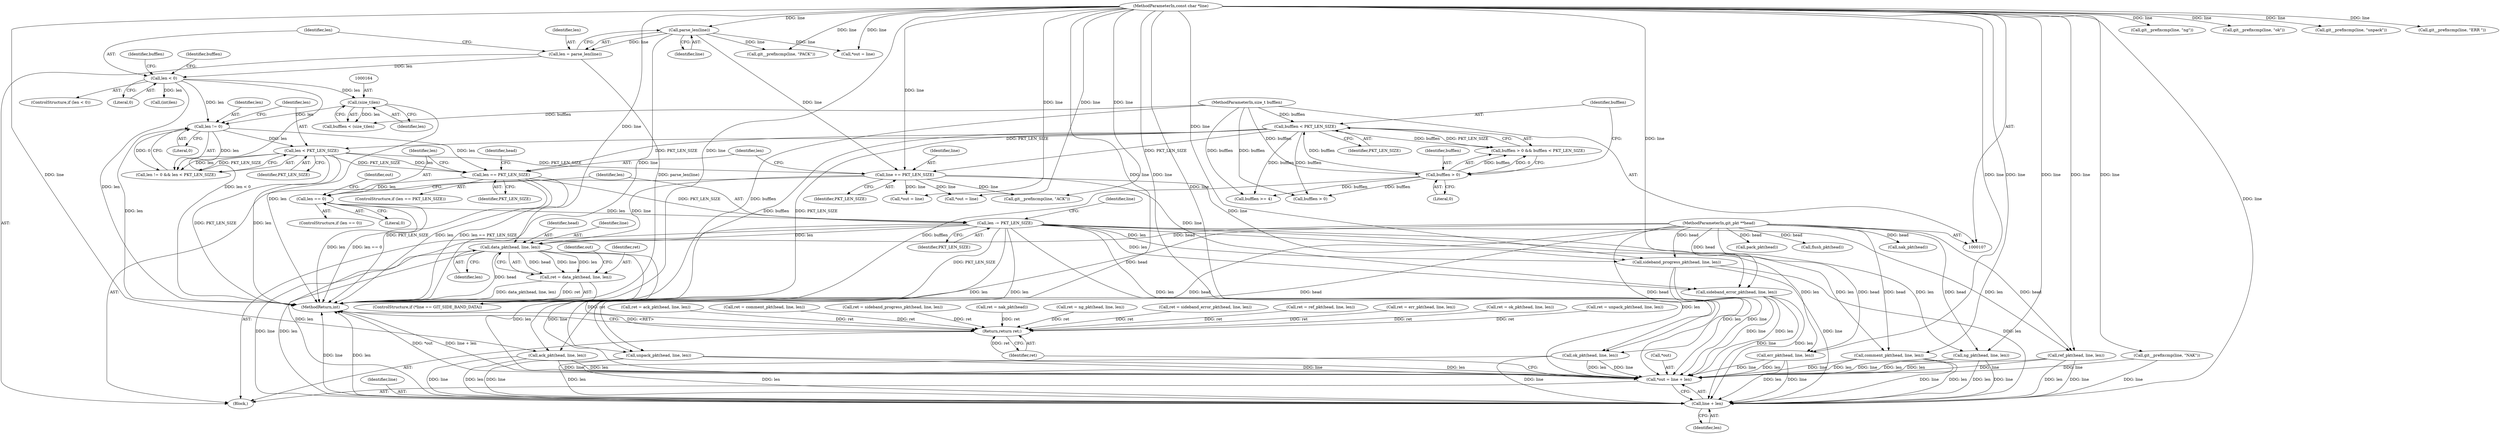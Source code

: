 digraph "0_libgit2_66e3774d279672ee51c3b54545a79d20d1ada834@pointer" {
"1000218" [label="(Call,data_pkt(head, line, len))"];
"1000108" [label="(MethodParameterIn,git_pkt **head)"];
"1000178" [label="(Call,line += PKT_LEN_SIZE)"];
"1000120" [label="(Call,bufflen < PKT_LEN_SIZE)"];
"1000117" [label="(Call,bufflen > 0)"];
"1000111" [label="(MethodParameterIn,size_t bufflen)"];
"1000173" [label="(Call,len < PKT_LEN_SIZE)"];
"1000170" [label="(Call,len != 0)"];
"1000130" [label="(Call,len < 0)"];
"1000125" [label="(Call,len = parse_len(line))"];
"1000127" [label="(Call,parse_len(line))"];
"1000109" [label="(MethodParameterIn,const char *line)"];
"1000163" [label="(Call,(size_t)len)"];
"1000208" [label="(Call,len -= PKT_LEN_SIZE)"];
"1000182" [label="(Call,len == PKT_LEN_SIZE)"];
"1000197" [label="(Call,len == 0)"];
"1000216" [label="(Call,ret = data_pkt(head, line, len))"];
"1000341" [label="(Return,return ret;)"];
"1000335" [label="(Call,*out = line + len)"];
"1000338" [label="(Call,line + len)"];
"1000217" [label="(Identifier,ret)"];
"1000169" [label="(Call,len != 0 && len < PKT_LEN_SIZE)"];
"1000218" [label="(Call,data_pkt(head, line, len))"];
"1000307" [label="(Call,git__prefixcmp(line, \"ng\"))"];
"1000108" [label="(MethodParameterIn,git_pkt **head)"];
"1000219" [label="(Identifier,head)"];
"1000161" [label="(Call,bufflen < (size_t)len)"];
"1000240" [label="(Call,ret = sideband_error_pkt(head, line, len))"];
"1000276" [label="(Call,err_pkt(head, line, len))"];
"1000131" [label="(Identifier,len)"];
"1000295" [label="(Call,git__prefixcmp(line, \"ok\"))"];
"1000329" [label="(Call,ret = ref_pkt(head, line, len))"];
"1000172" [label="(Literal,0)"];
"1000300" [label="(Call,ok_pkt(head, line, len))"];
"1000336" [label="(Call,*out)"];
"1000254" [label="(Call,ack_pkt(head, line, len))"];
"1000190" [label="(Call,*out = line)"];
"1000182" [label="(Call,len == PKT_LEN_SIZE)"];
"1000203" [label="(Identifier,out)"];
"1000342" [label="(Identifier,ret)"];
"1000211" [label="(ControlStructure,if (*line == GIT_SIDE_BAND_DATA))"];
"1000120" [label="(Call,bufflen < PKT_LEN_SIZE)"];
"1000171" [label="(Identifier,len)"];
"1000288" [label="(Call,comment_pkt(head, line, len))"];
"1000337" [label="(Identifier,out)"];
"1000153" [label="(Call,(int)len)"];
"1000150" [label="(Call,pack_pkt(head))"];
"1000221" [label="(Identifier,len)"];
"1000165" [label="(Identifier,len)"];
"1000341" [label="(Return,return ret;)"];
"1000199" [label="(Literal,0)"];
"1000121" [label="(Identifier,bufflen)"];
"1000130" [label="(Call,len < 0)"];
"1000129" [label="(ControlStructure,if (len < 0))"];
"1000188" [label="(Identifier,head)"];
"1000197" [label="(Call,len == 0)"];
"1000339" [label="(Identifier,line)"];
"1000128" [label="(Identifier,line)"];
"1000274" [label="(Call,ret = err_pkt(head, line, len))"];
"1000119" [label="(Literal,0)"];
"1000249" [label="(Call,git__prefixcmp(line, \"ACK\"))"];
"1000122" [label="(Identifier,PKT_LEN_SIZE)"];
"1000298" [label="(Call,ret = ok_pkt(head, line, len))"];
"1000322" [label="(Call,ret = unpack_pkt(head, line, len))"];
"1000170" [label="(Call,len != 0)"];
"1000206" [label="(Call,flush_pkt(head))"];
"1000159" [label="(Identifier,bufflen)"];
"1000140" [label="(Call,git__prefixcmp(line, \"PACK\"))"];
"1000209" [label="(Identifier,len)"];
"1000145" [label="(Call,*out = line)"];
"1000252" [label="(Call,ret = ack_pkt(head, line, len))"];
"1000180" [label="(Identifier,PKT_LEN_SIZE)"];
"1000181" [label="(ControlStructure,if (len == PKT_LEN_SIZE))"];
"1000125" [label="(Call,len = parse_len(line))"];
"1000335" [label="(Call,*out = line + len)"];
"1000116" [label="(Call,bufflen > 0 && bufflen < PKT_LEN_SIZE)"];
"1000137" [label="(Identifier,bufflen)"];
"1000173" [label="(Call,len < PKT_LEN_SIZE)"];
"1000127" [label="(Call,parse_len(line))"];
"1000118" [label="(Identifier,bufflen)"];
"1000319" [label="(Call,git__prefixcmp(line, \"unpack\"))"];
"1000198" [label="(Identifier,len)"];
"1000343" [label="(MethodReturn,int)"];
"1000286" [label="(Call,ret = comment_pkt(head, line, len))"];
"1000230" [label="(Call,sideband_progress_pkt(head, line, len))"];
"1000338" [label="(Call,line + len)"];
"1000158" [label="(Call,bufflen > 0)"];
"1000210" [label="(Identifier,PKT_LEN_SIZE)"];
"1000126" [label="(Identifier,len)"];
"1000214" [label="(Identifier,line)"];
"1000331" [label="(Call,ref_pkt(head, line, len))"];
"1000312" [label="(Call,ng_pkt(head, line, len))"];
"1000220" [label="(Identifier,line)"];
"1000201" [label="(Call,*out = line)"];
"1000228" [label="(Call,ret = sideband_progress_pkt(head, line, len))"];
"1000261" [label="(Call,git__prefixcmp(line, \"NAK\"))"];
"1000112" [label="(Block,)"];
"1000175" [label="(Identifier,PKT_LEN_SIZE)"];
"1000340" [label="(Identifier,len)"];
"1000208" [label="(Call,len -= PKT_LEN_SIZE)"];
"1000117" [label="(Call,bufflen > 0)"];
"1000163" [label="(Call,(size_t)len)"];
"1000109" [label="(MethodParameterIn,const char *line)"];
"1000196" [label="(ControlStructure,if (len == 0))"];
"1000216" [label="(Call,ret = data_pkt(head, line, len))"];
"1000179" [label="(Identifier,line)"];
"1000271" [label="(Call,git__prefixcmp(line, \"ERR \"))"];
"1000174" [label="(Identifier,len)"];
"1000178" [label="(Call,line += PKT_LEN_SIZE)"];
"1000324" [label="(Call,unpack_pkt(head, line, len))"];
"1000242" [label="(Call,sideband_error_pkt(head, line, len))"];
"1000264" [label="(Call,ret = nak_pkt(head))"];
"1000132" [label="(Literal,0)"];
"1000310" [label="(Call,ret = ng_pkt(head, line, len))"];
"1000266" [label="(Call,nak_pkt(head))"];
"1000184" [label="(Identifier,PKT_LEN_SIZE)"];
"1000136" [label="(Call,bufflen >= 4)"];
"1000183" [label="(Identifier,len)"];
"1000111" [label="(MethodParameterIn,size_t bufflen)"];
"1000218" -> "1000216"  [label="AST: "];
"1000218" -> "1000221"  [label="CFG: "];
"1000219" -> "1000218"  [label="AST: "];
"1000220" -> "1000218"  [label="AST: "];
"1000221" -> "1000218"  [label="AST: "];
"1000216" -> "1000218"  [label="CFG: "];
"1000218" -> "1000343"  [label="DDG: head"];
"1000218" -> "1000216"  [label="DDG: head"];
"1000218" -> "1000216"  [label="DDG: line"];
"1000218" -> "1000216"  [label="DDG: len"];
"1000108" -> "1000218"  [label="DDG: head"];
"1000178" -> "1000218"  [label="DDG: line"];
"1000109" -> "1000218"  [label="DDG: line"];
"1000208" -> "1000218"  [label="DDG: len"];
"1000218" -> "1000335"  [label="DDG: line"];
"1000218" -> "1000335"  [label="DDG: len"];
"1000218" -> "1000338"  [label="DDG: line"];
"1000218" -> "1000338"  [label="DDG: len"];
"1000108" -> "1000107"  [label="AST: "];
"1000108" -> "1000343"  [label="DDG: head"];
"1000108" -> "1000150"  [label="DDG: head"];
"1000108" -> "1000206"  [label="DDG: head"];
"1000108" -> "1000230"  [label="DDG: head"];
"1000108" -> "1000242"  [label="DDG: head"];
"1000108" -> "1000254"  [label="DDG: head"];
"1000108" -> "1000266"  [label="DDG: head"];
"1000108" -> "1000276"  [label="DDG: head"];
"1000108" -> "1000288"  [label="DDG: head"];
"1000108" -> "1000300"  [label="DDG: head"];
"1000108" -> "1000312"  [label="DDG: head"];
"1000108" -> "1000324"  [label="DDG: head"];
"1000108" -> "1000331"  [label="DDG: head"];
"1000178" -> "1000112"  [label="AST: "];
"1000178" -> "1000180"  [label="CFG: "];
"1000179" -> "1000178"  [label="AST: "];
"1000180" -> "1000178"  [label="AST: "];
"1000183" -> "1000178"  [label="CFG: "];
"1000120" -> "1000178"  [label="DDG: PKT_LEN_SIZE"];
"1000173" -> "1000178"  [label="DDG: PKT_LEN_SIZE"];
"1000127" -> "1000178"  [label="DDG: line"];
"1000109" -> "1000178"  [label="DDG: line"];
"1000178" -> "1000190"  [label="DDG: line"];
"1000178" -> "1000201"  [label="DDG: line"];
"1000178" -> "1000230"  [label="DDG: line"];
"1000178" -> "1000242"  [label="DDG: line"];
"1000178" -> "1000249"  [label="DDG: line"];
"1000120" -> "1000116"  [label="AST: "];
"1000120" -> "1000122"  [label="CFG: "];
"1000121" -> "1000120"  [label="AST: "];
"1000122" -> "1000120"  [label="AST: "];
"1000116" -> "1000120"  [label="CFG: "];
"1000120" -> "1000343"  [label="DDG: bufflen"];
"1000120" -> "1000343"  [label="DDG: PKT_LEN_SIZE"];
"1000120" -> "1000116"  [label="DDG: bufflen"];
"1000120" -> "1000116"  [label="DDG: PKT_LEN_SIZE"];
"1000117" -> "1000120"  [label="DDG: bufflen"];
"1000111" -> "1000120"  [label="DDG: bufflen"];
"1000120" -> "1000136"  [label="DDG: bufflen"];
"1000120" -> "1000158"  [label="DDG: bufflen"];
"1000120" -> "1000173"  [label="DDG: PKT_LEN_SIZE"];
"1000120" -> "1000182"  [label="DDG: PKT_LEN_SIZE"];
"1000117" -> "1000116"  [label="AST: "];
"1000117" -> "1000119"  [label="CFG: "];
"1000118" -> "1000117"  [label="AST: "];
"1000119" -> "1000117"  [label="AST: "];
"1000121" -> "1000117"  [label="CFG: "];
"1000116" -> "1000117"  [label="CFG: "];
"1000117" -> "1000343"  [label="DDG: bufflen"];
"1000117" -> "1000116"  [label="DDG: bufflen"];
"1000117" -> "1000116"  [label="DDG: 0"];
"1000111" -> "1000117"  [label="DDG: bufflen"];
"1000117" -> "1000136"  [label="DDG: bufflen"];
"1000117" -> "1000158"  [label="DDG: bufflen"];
"1000111" -> "1000107"  [label="AST: "];
"1000111" -> "1000343"  [label="DDG: bufflen"];
"1000111" -> "1000136"  [label="DDG: bufflen"];
"1000111" -> "1000158"  [label="DDG: bufflen"];
"1000111" -> "1000161"  [label="DDG: bufflen"];
"1000173" -> "1000169"  [label="AST: "];
"1000173" -> "1000175"  [label="CFG: "];
"1000174" -> "1000173"  [label="AST: "];
"1000175" -> "1000173"  [label="AST: "];
"1000169" -> "1000173"  [label="CFG: "];
"1000173" -> "1000343"  [label="DDG: len"];
"1000173" -> "1000343"  [label="DDG: PKT_LEN_SIZE"];
"1000173" -> "1000169"  [label="DDG: len"];
"1000173" -> "1000169"  [label="DDG: PKT_LEN_SIZE"];
"1000170" -> "1000173"  [label="DDG: len"];
"1000173" -> "1000182"  [label="DDG: len"];
"1000173" -> "1000182"  [label="DDG: PKT_LEN_SIZE"];
"1000170" -> "1000169"  [label="AST: "];
"1000170" -> "1000172"  [label="CFG: "];
"1000171" -> "1000170"  [label="AST: "];
"1000172" -> "1000170"  [label="AST: "];
"1000174" -> "1000170"  [label="CFG: "];
"1000169" -> "1000170"  [label="CFG: "];
"1000170" -> "1000343"  [label="DDG: len"];
"1000170" -> "1000169"  [label="DDG: len"];
"1000170" -> "1000169"  [label="DDG: 0"];
"1000130" -> "1000170"  [label="DDG: len"];
"1000163" -> "1000170"  [label="DDG: len"];
"1000170" -> "1000182"  [label="DDG: len"];
"1000130" -> "1000129"  [label="AST: "];
"1000130" -> "1000132"  [label="CFG: "];
"1000131" -> "1000130"  [label="AST: "];
"1000132" -> "1000130"  [label="AST: "];
"1000137" -> "1000130"  [label="CFG: "];
"1000159" -> "1000130"  [label="CFG: "];
"1000130" -> "1000343"  [label="DDG: len < 0"];
"1000130" -> "1000343"  [label="DDG: len"];
"1000125" -> "1000130"  [label="DDG: len"];
"1000130" -> "1000153"  [label="DDG: len"];
"1000130" -> "1000163"  [label="DDG: len"];
"1000125" -> "1000112"  [label="AST: "];
"1000125" -> "1000127"  [label="CFG: "];
"1000126" -> "1000125"  [label="AST: "];
"1000127" -> "1000125"  [label="AST: "];
"1000131" -> "1000125"  [label="CFG: "];
"1000125" -> "1000343"  [label="DDG: parse_len(line)"];
"1000127" -> "1000125"  [label="DDG: line"];
"1000127" -> "1000128"  [label="CFG: "];
"1000128" -> "1000127"  [label="AST: "];
"1000127" -> "1000343"  [label="DDG: line"];
"1000109" -> "1000127"  [label="DDG: line"];
"1000127" -> "1000140"  [label="DDG: line"];
"1000127" -> "1000145"  [label="DDG: line"];
"1000109" -> "1000107"  [label="AST: "];
"1000109" -> "1000343"  [label="DDG: line"];
"1000109" -> "1000140"  [label="DDG: line"];
"1000109" -> "1000145"  [label="DDG: line"];
"1000109" -> "1000190"  [label="DDG: line"];
"1000109" -> "1000201"  [label="DDG: line"];
"1000109" -> "1000230"  [label="DDG: line"];
"1000109" -> "1000242"  [label="DDG: line"];
"1000109" -> "1000249"  [label="DDG: line"];
"1000109" -> "1000254"  [label="DDG: line"];
"1000109" -> "1000261"  [label="DDG: line"];
"1000109" -> "1000271"  [label="DDG: line"];
"1000109" -> "1000276"  [label="DDG: line"];
"1000109" -> "1000288"  [label="DDG: line"];
"1000109" -> "1000295"  [label="DDG: line"];
"1000109" -> "1000300"  [label="DDG: line"];
"1000109" -> "1000307"  [label="DDG: line"];
"1000109" -> "1000312"  [label="DDG: line"];
"1000109" -> "1000319"  [label="DDG: line"];
"1000109" -> "1000324"  [label="DDG: line"];
"1000109" -> "1000331"  [label="DDG: line"];
"1000109" -> "1000335"  [label="DDG: line"];
"1000109" -> "1000338"  [label="DDG: line"];
"1000163" -> "1000161"  [label="AST: "];
"1000163" -> "1000165"  [label="CFG: "];
"1000164" -> "1000163"  [label="AST: "];
"1000165" -> "1000163"  [label="AST: "];
"1000161" -> "1000163"  [label="CFG: "];
"1000163" -> "1000343"  [label="DDG: len"];
"1000163" -> "1000161"  [label="DDG: len"];
"1000208" -> "1000112"  [label="AST: "];
"1000208" -> "1000210"  [label="CFG: "];
"1000209" -> "1000208"  [label="AST: "];
"1000210" -> "1000208"  [label="AST: "];
"1000214" -> "1000208"  [label="CFG: "];
"1000208" -> "1000343"  [label="DDG: PKT_LEN_SIZE"];
"1000182" -> "1000208"  [label="DDG: PKT_LEN_SIZE"];
"1000197" -> "1000208"  [label="DDG: len"];
"1000208" -> "1000230"  [label="DDG: len"];
"1000208" -> "1000242"  [label="DDG: len"];
"1000208" -> "1000254"  [label="DDG: len"];
"1000208" -> "1000276"  [label="DDG: len"];
"1000208" -> "1000288"  [label="DDG: len"];
"1000208" -> "1000300"  [label="DDG: len"];
"1000208" -> "1000312"  [label="DDG: len"];
"1000208" -> "1000324"  [label="DDG: len"];
"1000208" -> "1000331"  [label="DDG: len"];
"1000208" -> "1000335"  [label="DDG: len"];
"1000208" -> "1000338"  [label="DDG: len"];
"1000182" -> "1000181"  [label="AST: "];
"1000182" -> "1000184"  [label="CFG: "];
"1000183" -> "1000182"  [label="AST: "];
"1000184" -> "1000182"  [label="AST: "];
"1000188" -> "1000182"  [label="CFG: "];
"1000198" -> "1000182"  [label="CFG: "];
"1000182" -> "1000343"  [label="DDG: len == PKT_LEN_SIZE"];
"1000182" -> "1000343"  [label="DDG: PKT_LEN_SIZE"];
"1000182" -> "1000343"  [label="DDG: len"];
"1000182" -> "1000197"  [label="DDG: len"];
"1000197" -> "1000196"  [label="AST: "];
"1000197" -> "1000199"  [label="CFG: "];
"1000198" -> "1000197"  [label="AST: "];
"1000199" -> "1000197"  [label="AST: "];
"1000203" -> "1000197"  [label="CFG: "];
"1000209" -> "1000197"  [label="CFG: "];
"1000197" -> "1000343"  [label="DDG: len == 0"];
"1000197" -> "1000343"  [label="DDG: len"];
"1000216" -> "1000211"  [label="AST: "];
"1000217" -> "1000216"  [label="AST: "];
"1000337" -> "1000216"  [label="CFG: "];
"1000216" -> "1000343"  [label="DDG: ret"];
"1000216" -> "1000343"  [label="DDG: data_pkt(head, line, len)"];
"1000216" -> "1000341"  [label="DDG: ret"];
"1000341" -> "1000112"  [label="AST: "];
"1000341" -> "1000342"  [label="CFG: "];
"1000342" -> "1000341"  [label="AST: "];
"1000343" -> "1000341"  [label="CFG: "];
"1000341" -> "1000343"  [label="DDG: <RET>"];
"1000342" -> "1000341"  [label="DDG: ret"];
"1000274" -> "1000341"  [label="DDG: ret"];
"1000252" -> "1000341"  [label="DDG: ret"];
"1000286" -> "1000341"  [label="DDG: ret"];
"1000298" -> "1000341"  [label="DDG: ret"];
"1000264" -> "1000341"  [label="DDG: ret"];
"1000228" -> "1000341"  [label="DDG: ret"];
"1000329" -> "1000341"  [label="DDG: ret"];
"1000322" -> "1000341"  [label="DDG: ret"];
"1000240" -> "1000341"  [label="DDG: ret"];
"1000310" -> "1000341"  [label="DDG: ret"];
"1000335" -> "1000112"  [label="AST: "];
"1000335" -> "1000338"  [label="CFG: "];
"1000336" -> "1000335"  [label="AST: "];
"1000338" -> "1000335"  [label="AST: "];
"1000342" -> "1000335"  [label="CFG: "];
"1000335" -> "1000343"  [label="DDG: *out"];
"1000335" -> "1000343"  [label="DDG: line + len"];
"1000324" -> "1000335"  [label="DDG: line"];
"1000324" -> "1000335"  [label="DDG: len"];
"1000331" -> "1000335"  [label="DDG: line"];
"1000331" -> "1000335"  [label="DDG: len"];
"1000288" -> "1000335"  [label="DDG: line"];
"1000288" -> "1000335"  [label="DDG: len"];
"1000261" -> "1000335"  [label="DDG: line"];
"1000230" -> "1000335"  [label="DDG: line"];
"1000230" -> "1000335"  [label="DDG: len"];
"1000242" -> "1000335"  [label="DDG: line"];
"1000242" -> "1000335"  [label="DDG: len"];
"1000254" -> "1000335"  [label="DDG: line"];
"1000254" -> "1000335"  [label="DDG: len"];
"1000312" -> "1000335"  [label="DDG: line"];
"1000312" -> "1000335"  [label="DDG: len"];
"1000300" -> "1000335"  [label="DDG: line"];
"1000300" -> "1000335"  [label="DDG: len"];
"1000276" -> "1000335"  [label="DDG: line"];
"1000276" -> "1000335"  [label="DDG: len"];
"1000338" -> "1000340"  [label="CFG: "];
"1000339" -> "1000338"  [label="AST: "];
"1000340" -> "1000338"  [label="AST: "];
"1000338" -> "1000343"  [label="DDG: line"];
"1000338" -> "1000343"  [label="DDG: len"];
"1000324" -> "1000338"  [label="DDG: line"];
"1000324" -> "1000338"  [label="DDG: len"];
"1000331" -> "1000338"  [label="DDG: line"];
"1000331" -> "1000338"  [label="DDG: len"];
"1000288" -> "1000338"  [label="DDG: line"];
"1000288" -> "1000338"  [label="DDG: len"];
"1000261" -> "1000338"  [label="DDG: line"];
"1000230" -> "1000338"  [label="DDG: line"];
"1000230" -> "1000338"  [label="DDG: len"];
"1000242" -> "1000338"  [label="DDG: line"];
"1000242" -> "1000338"  [label="DDG: len"];
"1000254" -> "1000338"  [label="DDG: line"];
"1000254" -> "1000338"  [label="DDG: len"];
"1000312" -> "1000338"  [label="DDG: line"];
"1000312" -> "1000338"  [label="DDG: len"];
"1000300" -> "1000338"  [label="DDG: line"];
"1000300" -> "1000338"  [label="DDG: len"];
"1000276" -> "1000338"  [label="DDG: line"];
"1000276" -> "1000338"  [label="DDG: len"];
}
